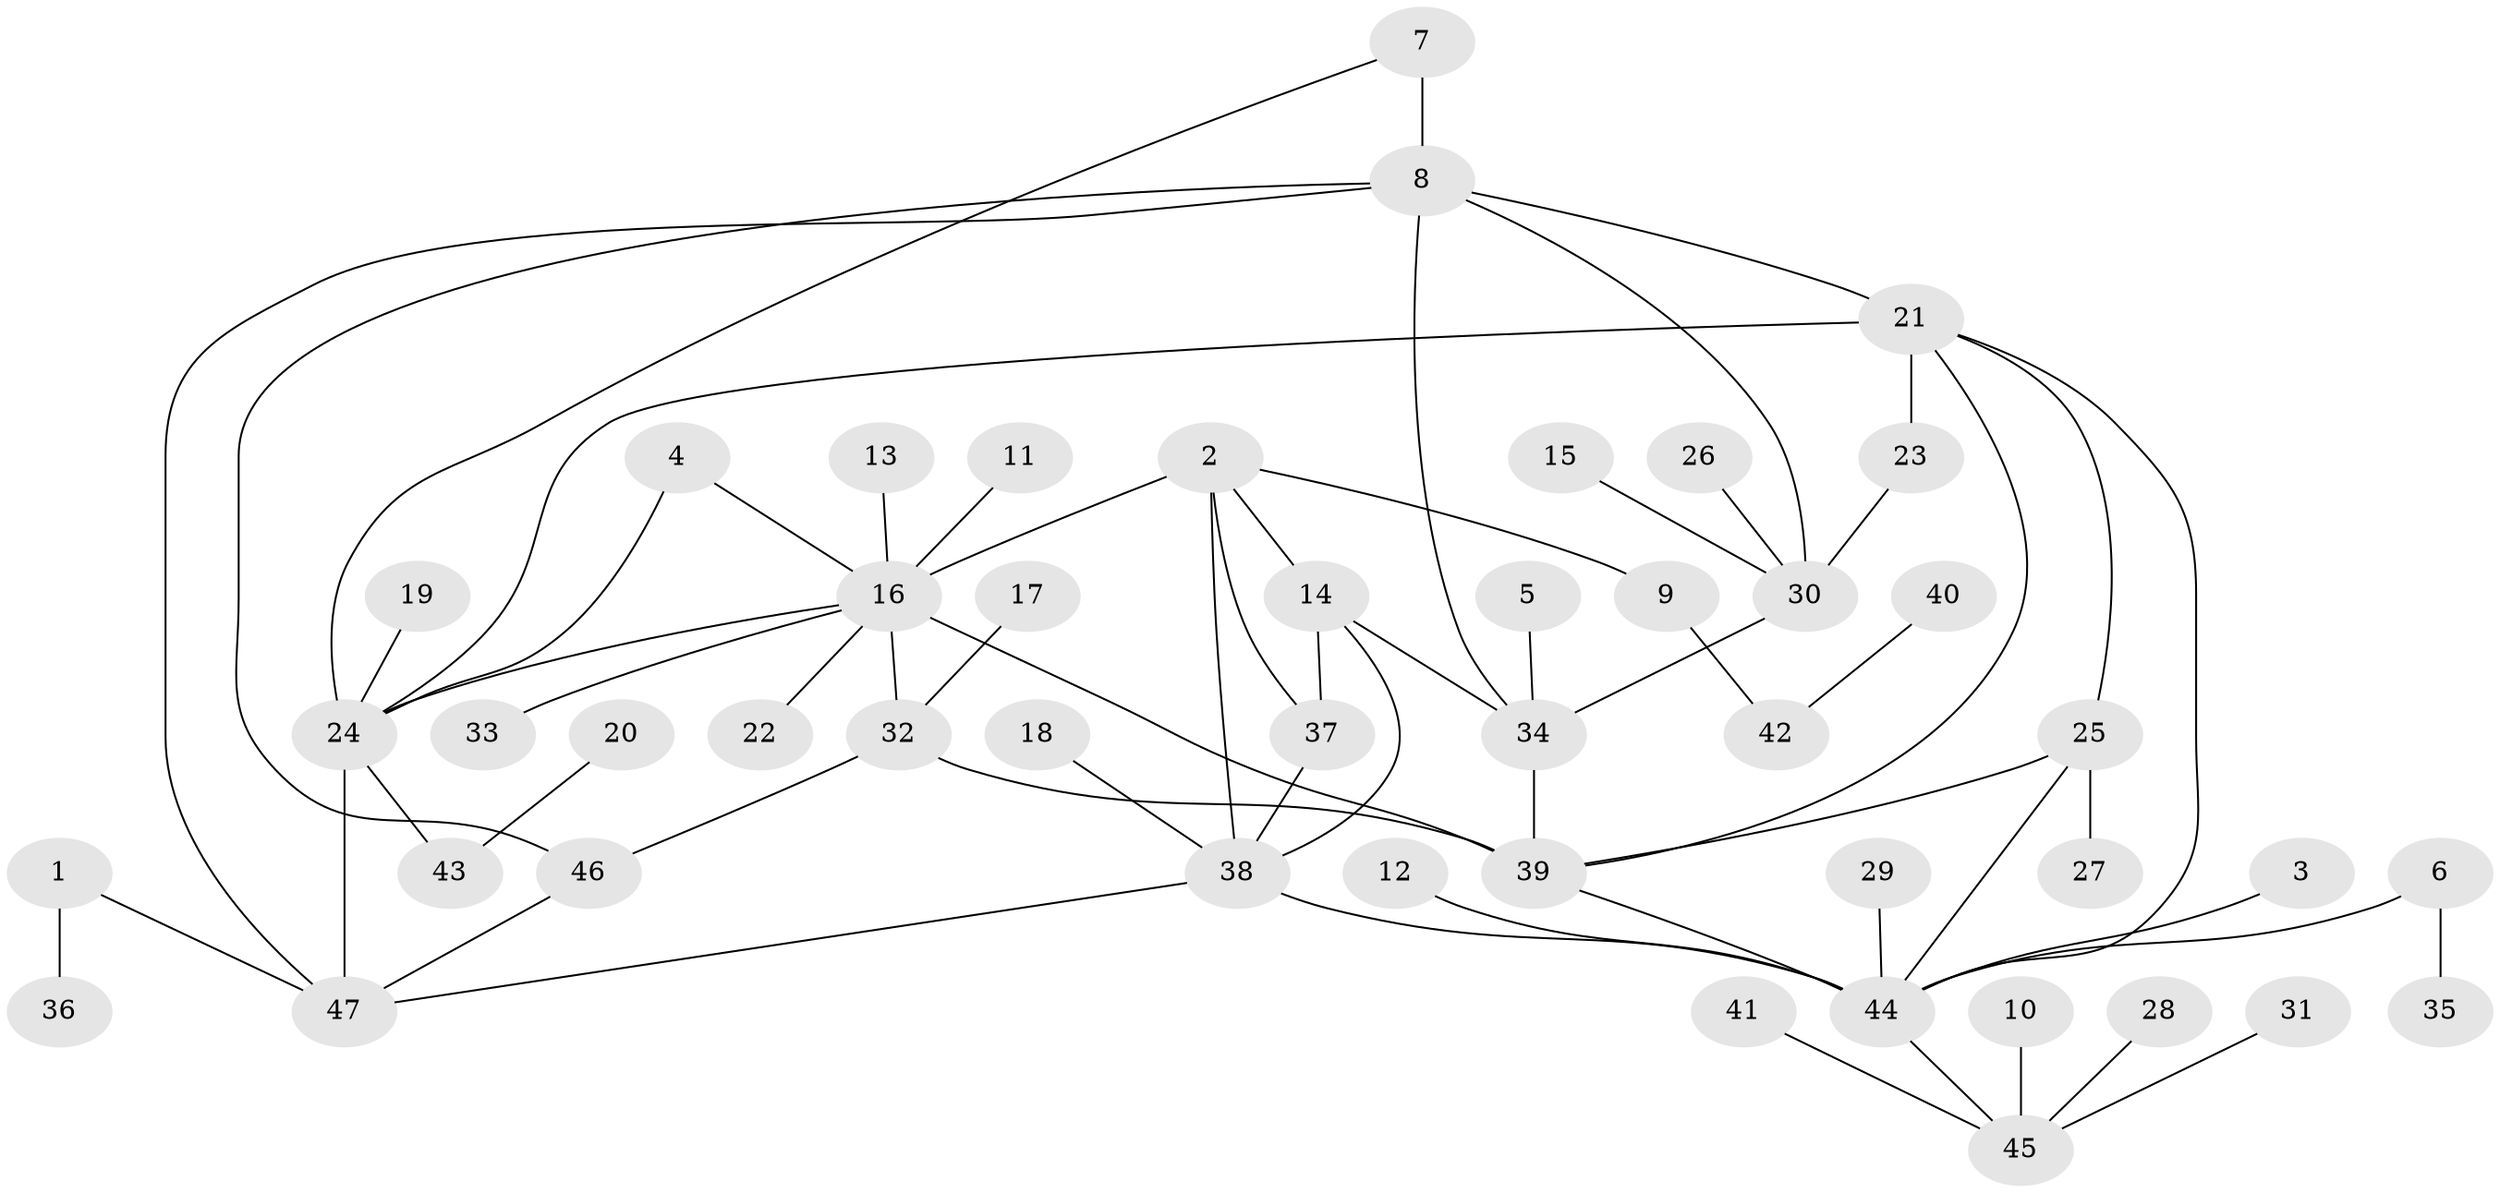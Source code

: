 // original degree distribution, {5: 0.07526881720430108, 7: 0.010752688172043012, 8: 0.06451612903225806, 4: 0.021505376344086023, 6: 0.03225806451612903, 3: 0.06451612903225806, 13: 0.010752688172043012, 11: 0.010752688172043012, 2: 0.1935483870967742, 1: 0.5161290322580645}
// Generated by graph-tools (version 1.1) at 2025/02/03/09/25 03:02:35]
// undirected, 47 vertices, 65 edges
graph export_dot {
graph [start="1"]
  node [color=gray90,style=filled];
  1;
  2;
  3;
  4;
  5;
  6;
  7;
  8;
  9;
  10;
  11;
  12;
  13;
  14;
  15;
  16;
  17;
  18;
  19;
  20;
  21;
  22;
  23;
  24;
  25;
  26;
  27;
  28;
  29;
  30;
  31;
  32;
  33;
  34;
  35;
  36;
  37;
  38;
  39;
  40;
  41;
  42;
  43;
  44;
  45;
  46;
  47;
  1 -- 36 [weight=1.0];
  1 -- 47 [weight=1.0];
  2 -- 9 [weight=1.0];
  2 -- 14 [weight=1.0];
  2 -- 16 [weight=1.0];
  2 -- 37 [weight=1.0];
  2 -- 38 [weight=1.0];
  3 -- 44 [weight=1.0];
  4 -- 16 [weight=1.0];
  4 -- 24 [weight=1.0];
  5 -- 34 [weight=1.0];
  6 -- 35 [weight=1.0];
  6 -- 44 [weight=1.0];
  7 -- 8 [weight=2.0];
  7 -- 24 [weight=1.0];
  8 -- 21 [weight=2.0];
  8 -- 30 [weight=2.0];
  8 -- 34 [weight=2.0];
  8 -- 46 [weight=1.0];
  8 -- 47 [weight=1.0];
  9 -- 42 [weight=1.0];
  10 -- 45 [weight=1.0];
  11 -- 16 [weight=1.0];
  12 -- 44 [weight=1.0];
  13 -- 16 [weight=1.0];
  14 -- 34 [weight=1.0];
  14 -- 37 [weight=1.0];
  14 -- 38 [weight=1.0];
  15 -- 30 [weight=1.0];
  16 -- 22 [weight=1.0];
  16 -- 24 [weight=1.0];
  16 -- 32 [weight=2.0];
  16 -- 33 [weight=1.0];
  16 -- 39 [weight=2.0];
  17 -- 32 [weight=1.0];
  18 -- 38 [weight=1.0];
  19 -- 24 [weight=1.0];
  20 -- 43 [weight=1.0];
  21 -- 23 [weight=1.0];
  21 -- 24 [weight=1.0];
  21 -- 25 [weight=1.0];
  21 -- 39 [weight=1.0];
  21 -- 44 [weight=1.0];
  23 -- 30 [weight=1.0];
  24 -- 43 [weight=1.0];
  24 -- 47 [weight=3.0];
  25 -- 27 [weight=1.0];
  25 -- 39 [weight=1.0];
  25 -- 44 [weight=1.0];
  26 -- 30 [weight=1.0];
  28 -- 45 [weight=1.0];
  29 -- 44 [weight=1.0];
  30 -- 34 [weight=1.0];
  31 -- 45 [weight=1.0];
  32 -- 39 [weight=2.0];
  32 -- 46 [weight=1.0];
  34 -- 39 [weight=1.0];
  37 -- 38 [weight=1.0];
  38 -- 44 [weight=1.0];
  38 -- 47 [weight=1.0];
  39 -- 44 [weight=1.0];
  40 -- 42 [weight=1.0];
  41 -- 45 [weight=1.0];
  44 -- 45 [weight=1.0];
  46 -- 47 [weight=1.0];
}
